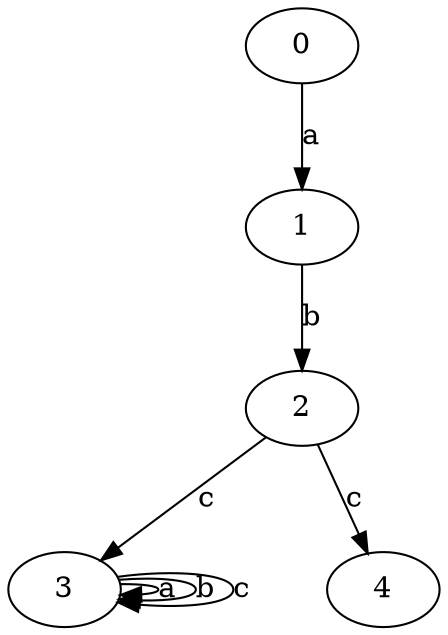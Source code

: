 digraph {
0;
1;
2;
3;
4;
0 -> 1  [key=0, label=a];
1 -> 2  [key=0, label=b];
2 -> 3  [key=0, label=c];
3 -> 3  [key=0, label=a];
3 -> 3  [key=1, label=b];
3 -> 3  [key=2, label=c];
2 -> 4  [key=0, label=c];
}
